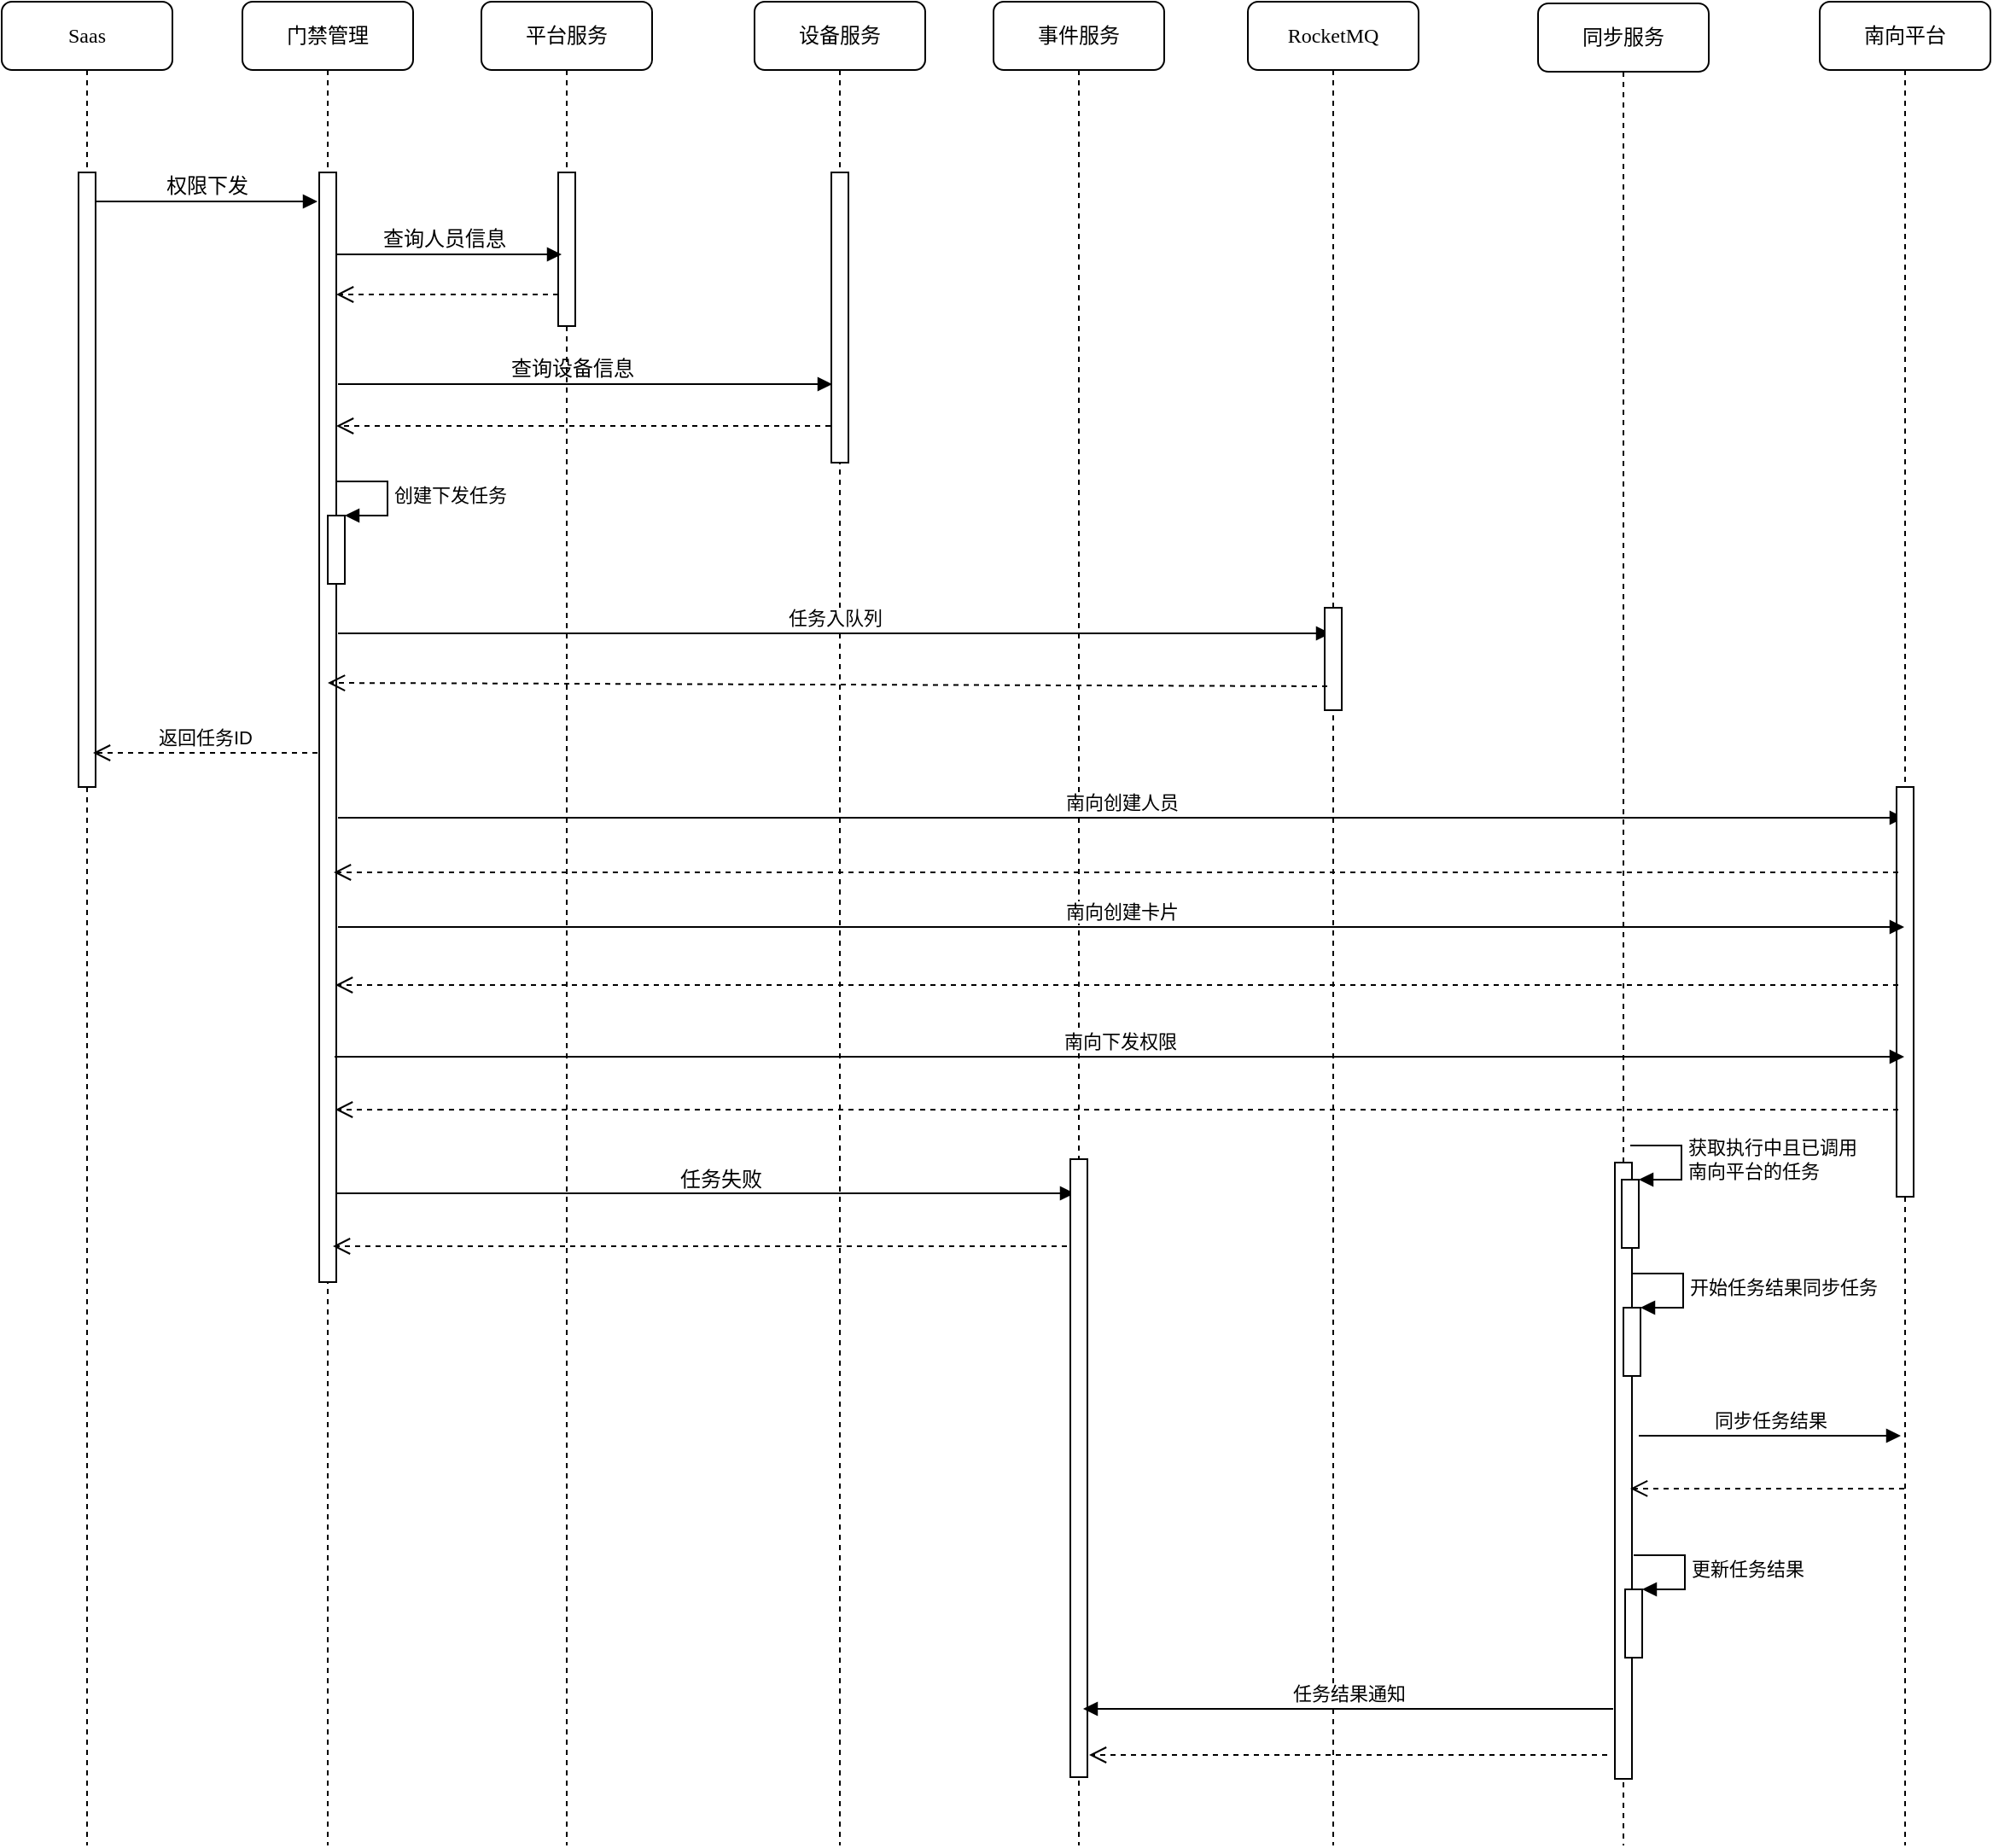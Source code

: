 <mxfile version="16.0.3" type="github">
  <diagram id="7yAP2BV0PcS9qhp_kdyY" name="第 1 页">
    <mxGraphModel dx="1299" dy="1026" grid="1" gridSize="10" guides="1" tooltips="1" connect="1" arrows="1" fold="1" page="1" pageScale="1" pageWidth="827" pageHeight="1169" math="0" shadow="0">
      <root>
        <mxCell id="0" />
        <mxCell id="1" parent="0" />
        <mxCell id="UmifBxD5uQFxeJC_JzHa-1" value="平台服务" style="shape=umlLifeline;perimeter=lifelinePerimeter;whiteSpace=wrap;html=1;container=1;collapsible=0;recursiveResize=0;outlineConnect=0;rounded=1;shadow=0;comic=0;labelBackgroundColor=none;strokeWidth=1;fontFamily=Verdana;fontSize=12;align=center;" vertex="1" parent="1">
          <mxGeometry x="721" y="360" width="100" height="1080" as="geometry" />
        </mxCell>
        <mxCell id="UmifBxD5uQFxeJC_JzHa-2" value="" style="html=1;points=[];perimeter=orthogonalPerimeter;rounded=0;shadow=0;comic=0;labelBackgroundColor=none;strokeWidth=1;fontFamily=Verdana;fontSize=12;align=center;" vertex="1" parent="UmifBxD5uQFxeJC_JzHa-1">
          <mxGeometry x="45" y="100" width="10" height="90" as="geometry" />
        </mxCell>
        <mxCell id="UmifBxD5uQFxeJC_JzHa-3" value="设备服务" style="shape=umlLifeline;perimeter=lifelinePerimeter;whiteSpace=wrap;html=1;container=1;collapsible=0;recursiveResize=0;outlineConnect=0;rounded=1;shadow=0;comic=0;labelBackgroundColor=none;strokeWidth=1;fontFamily=Verdana;fontSize=12;align=center;" vertex="1" parent="1">
          <mxGeometry x="881" y="360" width="100" height="1080" as="geometry" />
        </mxCell>
        <mxCell id="UmifBxD5uQFxeJC_JzHa-4" value="" style="html=1;points=[];perimeter=orthogonalPerimeter;rounded=0;shadow=0;comic=0;labelBackgroundColor=none;strokeWidth=1;fontFamily=Verdana;fontSize=12;align=center;" vertex="1" parent="UmifBxD5uQFxeJC_JzHa-3">
          <mxGeometry x="45" y="100" width="10" height="170" as="geometry" />
        </mxCell>
        <mxCell id="UmifBxD5uQFxeJC_JzHa-5" value="事件服务" style="shape=umlLifeline;perimeter=lifelinePerimeter;whiteSpace=wrap;html=1;container=1;collapsible=0;recursiveResize=0;outlineConnect=0;rounded=1;shadow=0;comic=0;labelBackgroundColor=none;strokeWidth=1;fontFamily=Verdana;fontSize=12;align=center;" vertex="1" parent="1">
          <mxGeometry x="1021" y="360" width="100" height="1080" as="geometry" />
        </mxCell>
        <mxCell id="UmifBxD5uQFxeJC_JzHa-6" value="门禁管理" style="shape=umlLifeline;perimeter=lifelinePerimeter;whiteSpace=wrap;html=1;container=1;collapsible=0;recursiveResize=0;outlineConnect=0;rounded=1;shadow=0;comic=0;labelBackgroundColor=none;strokeWidth=1;fontFamily=Verdana;fontSize=12;align=center;" vertex="1" parent="1">
          <mxGeometry x="581" y="360" width="100" height="1080" as="geometry" />
        </mxCell>
        <mxCell id="UmifBxD5uQFxeJC_JzHa-7" value="" style="html=1;points=[];perimeter=orthogonalPerimeter;rounded=0;shadow=0;comic=0;labelBackgroundColor=none;strokeWidth=1;fontFamily=Verdana;fontSize=12;align=center;" vertex="1" parent="UmifBxD5uQFxeJC_JzHa-6">
          <mxGeometry x="45" y="100" width="10" height="650" as="geometry" />
        </mxCell>
        <mxCell id="UmifBxD5uQFxeJC_JzHa-8" value="" style="html=1;points=[];perimeter=orthogonalPerimeter;" vertex="1" parent="UmifBxD5uQFxeJC_JzHa-6">
          <mxGeometry x="50" y="301" width="10" height="40" as="geometry" />
        </mxCell>
        <mxCell id="UmifBxD5uQFxeJC_JzHa-9" value="创建下发任务" style="edgeStyle=orthogonalEdgeStyle;html=1;align=left;spacingLeft=2;endArrow=block;rounded=0;entryX=1;entryY=0;" edge="1" parent="UmifBxD5uQFxeJC_JzHa-6" target="UmifBxD5uQFxeJC_JzHa-8">
          <mxGeometry relative="1" as="geometry">
            <mxPoint x="55" y="281" as="sourcePoint" />
            <Array as="points">
              <mxPoint x="85" y="281" />
            </Array>
          </mxGeometry>
        </mxCell>
        <mxCell id="UmifBxD5uQFxeJC_JzHa-10" value="任务入队列" style="html=1;verticalAlign=bottom;endArrow=block;rounded=0;" edge="1" parent="UmifBxD5uQFxeJC_JzHa-6">
          <mxGeometry width="80" relative="1" as="geometry">
            <mxPoint x="56" y="370" as="sourcePoint" />
            <mxPoint x="637.5" y="370" as="targetPoint" />
          </mxGeometry>
        </mxCell>
        <mxCell id="UmifBxD5uQFxeJC_JzHa-11" value="南向创建人员" style="html=1;verticalAlign=bottom;endArrow=block;rounded=0;" edge="1" parent="UmifBxD5uQFxeJC_JzHa-6" target="UmifBxD5uQFxeJC_JzHa-25">
          <mxGeometry width="80" relative="1" as="geometry">
            <mxPoint x="56" y="478" as="sourcePoint" />
            <mxPoint x="791.5" y="478" as="targetPoint" />
          </mxGeometry>
        </mxCell>
        <mxCell id="UmifBxD5uQFxeJC_JzHa-12" value="" style="html=1;verticalAlign=bottom;endArrow=block;rounded=0;" edge="1" parent="UmifBxD5uQFxeJC_JzHa-6">
          <mxGeometry width="80" relative="1" as="geometry">
            <mxPoint x="55" y="698" as="sourcePoint" />
            <mxPoint x="487.5" y="698" as="targetPoint" />
          </mxGeometry>
        </mxCell>
        <mxCell id="UmifBxD5uQFxeJC_JzHa-13" value="" style="html=1;points=[];perimeter=orthogonalPerimeter;rounded=0;shadow=0;comic=0;labelBackgroundColor=none;strokeWidth=1;fontFamily=Verdana;fontSize=12;align=center;" vertex="1" parent="1">
          <mxGeometry x="1066" y="1038" width="10" height="362" as="geometry" />
        </mxCell>
        <mxCell id="UmifBxD5uQFxeJC_JzHa-14" value="Saas" style="shape=umlLifeline;perimeter=lifelinePerimeter;whiteSpace=wrap;html=1;container=1;collapsible=0;recursiveResize=0;outlineConnect=0;rounded=1;shadow=0;comic=0;labelBackgroundColor=none;strokeWidth=1;fontFamily=Verdana;fontSize=12;align=center;" vertex="1" parent="1">
          <mxGeometry x="440" y="360" width="100" height="1080" as="geometry" />
        </mxCell>
        <mxCell id="UmifBxD5uQFxeJC_JzHa-15" value="" style="html=1;points=[];perimeter=orthogonalPerimeter;rounded=0;shadow=0;comic=0;labelBackgroundColor=none;strokeWidth=1;fontFamily=Verdana;fontSize=12;align=center;" vertex="1" parent="UmifBxD5uQFxeJC_JzHa-14">
          <mxGeometry x="45" y="100" width="10" height="360" as="geometry" />
        </mxCell>
        <mxCell id="UmifBxD5uQFxeJC_JzHa-16" value="权限下发" style="html=1;verticalAlign=bottom;endArrow=block;entryX=0;entryY=0;labelBackgroundColor=none;fontFamily=Verdana;fontSize=12;edgeStyle=elbowEdgeStyle;elbow=vertical;" edge="1" parent="UmifBxD5uQFxeJC_JzHa-14">
          <mxGeometry relative="1" as="geometry">
            <mxPoint x="55" y="117" as="sourcePoint" />
            <mxPoint x="185" y="117" as="targetPoint" />
          </mxGeometry>
        </mxCell>
        <mxCell id="UmifBxD5uQFxeJC_JzHa-17" value="查询人员信息" style="html=1;verticalAlign=bottom;endArrow=block;labelBackgroundColor=none;fontFamily=Verdana;fontSize=12;edgeStyle=elbowEdgeStyle;elbow=vertical;" edge="1" parent="1">
          <mxGeometry x="-0.055" relative="1" as="geometry">
            <mxPoint x="636" y="508" as="sourcePoint" />
            <mxPoint x="768" y="508" as="targetPoint" />
            <Array as="points">
              <mxPoint x="671" y="508" />
            </Array>
            <mxPoint as="offset" />
          </mxGeometry>
        </mxCell>
        <mxCell id="UmifBxD5uQFxeJC_JzHa-18" value="RocketMQ" style="shape=umlLifeline;perimeter=lifelinePerimeter;whiteSpace=wrap;html=1;container=1;collapsible=0;recursiveResize=0;outlineConnect=0;rounded=1;shadow=0;comic=0;labelBackgroundColor=none;strokeWidth=1;fontFamily=Verdana;fontSize=12;align=center;" vertex="1" parent="1">
          <mxGeometry x="1170" y="360" width="100" height="1080" as="geometry" />
        </mxCell>
        <mxCell id="UmifBxD5uQFxeJC_JzHa-19" value="" style="html=1;points=[];perimeter=orthogonalPerimeter;rounded=0;shadow=0;comic=0;labelBackgroundColor=none;strokeWidth=1;fontFamily=Verdana;fontSize=12;align=center;" vertex="1" parent="1">
          <mxGeometry x="1215" y="715" width="10" height="60" as="geometry" />
        </mxCell>
        <mxCell id="UmifBxD5uQFxeJC_JzHa-20" value="" style="html=1;verticalAlign=bottom;endArrow=open;dashed=1;endSize=8;labelBackgroundColor=none;fontFamily=Verdana;fontSize=12;edgeStyle=elbowEdgeStyle;elbow=vertical;" edge="1" parent="1">
          <mxGeometry relative="1" as="geometry">
            <mxPoint x="636" y="531.5" as="targetPoint" />
            <Array as="points">
              <mxPoint x="711" y="531.5" />
              <mxPoint x="741" y="531.5" />
            </Array>
            <mxPoint x="766" y="531.5" as="sourcePoint" />
          </mxGeometry>
        </mxCell>
        <mxCell id="UmifBxD5uQFxeJC_JzHa-21" value="查询设备信息" style="html=1;verticalAlign=bottom;endArrow=block;labelBackgroundColor=none;fontFamily=Verdana;fontSize=12;edgeStyle=elbowEdgeStyle;elbow=vertical;" edge="1" parent="1">
          <mxGeometry x="-0.055" relative="1" as="geometry">
            <mxPoint x="637" y="584" as="sourcePoint" />
            <mxPoint x="926.5" y="584" as="targetPoint" />
            <Array as="points">
              <mxPoint x="677" y="584" />
            </Array>
            <mxPoint as="offset" />
          </mxGeometry>
        </mxCell>
        <mxCell id="UmifBxD5uQFxeJC_JzHa-22" value="" style="html=1;verticalAlign=bottom;endArrow=open;dashed=1;endSize=8;labelBackgroundColor=none;fontFamily=Verdana;fontSize=12;edgeStyle=elbowEdgeStyle;elbow=vertical;" edge="1" parent="1">
          <mxGeometry relative="1" as="geometry">
            <mxPoint x="636" y="609" as="targetPoint" />
            <Array as="points">
              <mxPoint x="716" y="608.5" />
              <mxPoint x="746" y="608.5" />
            </Array>
            <mxPoint x="925.5" y="608.5" as="sourcePoint" />
          </mxGeometry>
        </mxCell>
        <mxCell id="UmifBxD5uQFxeJC_JzHa-23" value="" style="html=1;verticalAlign=bottom;endArrow=open;dashed=1;endSize=8;rounded=0;" edge="1" parent="1">
          <mxGeometry relative="1" as="geometry">
            <mxPoint x="1216.5" y="761" as="sourcePoint" />
            <mxPoint x="631" y="759" as="targetPoint" />
          </mxGeometry>
        </mxCell>
        <mxCell id="UmifBxD5uQFxeJC_JzHa-24" value="返回任务ID" style="html=1;verticalAlign=bottom;endArrow=open;dashed=1;endSize=8;rounded=0;" edge="1" parent="1">
          <mxGeometry relative="1" as="geometry">
            <mxPoint x="625" y="800" as="sourcePoint" />
            <mxPoint x="493.5" y="800" as="targetPoint" />
          </mxGeometry>
        </mxCell>
        <mxCell id="UmifBxD5uQFxeJC_JzHa-25" value="南向平台" style="shape=umlLifeline;perimeter=lifelinePerimeter;whiteSpace=wrap;html=1;container=1;collapsible=0;recursiveResize=0;outlineConnect=0;rounded=1;shadow=0;comic=0;labelBackgroundColor=none;strokeWidth=1;fontFamily=Verdana;fontSize=12;align=center;" vertex="1" parent="1">
          <mxGeometry x="1505" y="360" width="100" height="1080" as="geometry" />
        </mxCell>
        <mxCell id="UmifBxD5uQFxeJC_JzHa-26" value="更新推送状态" style="edgeStyle=orthogonalEdgeStyle;html=1;align=left;spacingLeft=2;endArrow=block;rounded=0;entryX=1;entryY=0;" edge="1" parent="UmifBxD5uQFxeJC_JzHa-25">
          <mxGeometry relative="1" as="geometry">
            <mxPoint x="56" y="723" as="sourcePoint" />
            <Array as="points">
              <mxPoint x="86" y="723" />
            </Array>
          </mxGeometry>
        </mxCell>
        <mxCell id="UmifBxD5uQFxeJC_JzHa-27" value="" style="html=1;points=[];perimeter=orthogonalPerimeter;rounded=0;shadow=0;comic=0;labelBackgroundColor=none;strokeWidth=1;fontFamily=Verdana;fontSize=12;align=center;" vertex="1" parent="UmifBxD5uQFxeJC_JzHa-25">
          <mxGeometry x="45" y="460" width="10" height="240" as="geometry" />
        </mxCell>
        <mxCell id="UmifBxD5uQFxeJC_JzHa-28" value="" style="html=1;verticalAlign=bottom;endArrow=open;dashed=1;endSize=8;rounded=0;" edge="1" parent="1">
          <mxGeometry relative="1" as="geometry">
            <mxPoint x="1551" y="870" as="sourcePoint" />
            <mxPoint x="634.5" y="870" as="targetPoint" />
          </mxGeometry>
        </mxCell>
        <mxCell id="UmifBxD5uQFxeJC_JzHa-29" value="南向创建卡片" style="html=1;verticalAlign=bottom;endArrow=block;rounded=0;" edge="1" parent="1" target="UmifBxD5uQFxeJC_JzHa-25">
          <mxGeometry width="80" relative="1" as="geometry">
            <mxPoint x="637" y="902" as="sourcePoint" />
            <mxPoint x="1372.5" y="902" as="targetPoint" />
          </mxGeometry>
        </mxCell>
        <mxCell id="UmifBxD5uQFxeJC_JzHa-30" value="" style="html=1;verticalAlign=bottom;endArrow=open;dashed=1;endSize=8;rounded=0;" edge="1" parent="1">
          <mxGeometry relative="1" as="geometry">
            <mxPoint x="1551" y="936" as="sourcePoint" />
            <mxPoint x="635.5" y="936" as="targetPoint" />
          </mxGeometry>
        </mxCell>
        <mxCell id="UmifBxD5uQFxeJC_JzHa-31" value="南向下发权限" style="html=1;verticalAlign=bottom;endArrow=block;rounded=0;" edge="1" parent="1" target="UmifBxD5uQFxeJC_JzHa-25">
          <mxGeometry width="80" relative="1" as="geometry">
            <mxPoint x="635" y="978" as="sourcePoint" />
            <mxPoint x="1370.5" y="978" as="targetPoint" />
          </mxGeometry>
        </mxCell>
        <mxCell id="UmifBxD5uQFxeJC_JzHa-32" value="" style="html=1;verticalAlign=bottom;endArrow=open;dashed=1;endSize=8;rounded=0;" edge="1" parent="1">
          <mxGeometry relative="1" as="geometry">
            <mxPoint x="1551" y="1009" as="sourcePoint" />
            <mxPoint x="635.5" y="1009" as="targetPoint" />
          </mxGeometry>
        </mxCell>
        <mxCell id="UmifBxD5uQFxeJC_JzHa-33" value="任务失败" style="text;html=1;align=center;verticalAlign=middle;resizable=0;points=[];autosize=1;strokeColor=none;fillColor=none;" vertex="1" parent="1">
          <mxGeometry x="831" y="1040" width="60" height="20" as="geometry" />
        </mxCell>
        <mxCell id="UmifBxD5uQFxeJC_JzHa-34" value="" style="html=1;verticalAlign=bottom;endArrow=open;dashed=1;endSize=8;rounded=0;" edge="1" parent="1">
          <mxGeometry relative="1" as="geometry">
            <mxPoint x="1064" y="1089" as="sourcePoint" />
            <mxPoint x="634" y="1089" as="targetPoint" />
          </mxGeometry>
        </mxCell>
        <mxCell id="UmifBxD5uQFxeJC_JzHa-35" value="同步服务" style="shape=umlLifeline;perimeter=lifelinePerimeter;whiteSpace=wrap;html=1;container=1;collapsible=0;recursiveResize=0;outlineConnect=0;rounded=1;shadow=0;comic=0;labelBackgroundColor=none;strokeWidth=1;fontFamily=Verdana;fontSize=12;align=center;" vertex="1" parent="1">
          <mxGeometry x="1340" y="361" width="100" height="1079" as="geometry" />
        </mxCell>
        <mxCell id="UmifBxD5uQFxeJC_JzHa-36" value="更新推送状态" style="edgeStyle=orthogonalEdgeStyle;html=1;align=left;spacingLeft=2;endArrow=block;rounded=0;entryX=1;entryY=0;" edge="1" parent="UmifBxD5uQFxeJC_JzHa-35">
          <mxGeometry relative="1" as="geometry">
            <mxPoint x="56" y="723" as="sourcePoint" />
            <Array as="points">
              <mxPoint x="86" y="723" />
            </Array>
          </mxGeometry>
        </mxCell>
        <mxCell id="UmifBxD5uQFxeJC_JzHa-37" value="" style="html=1;points=[];perimeter=orthogonalPerimeter;rounded=0;shadow=0;comic=0;labelBackgroundColor=none;strokeWidth=1;fontFamily=Verdana;fontSize=12;align=center;" vertex="1" parent="UmifBxD5uQFxeJC_JzHa-35">
          <mxGeometry x="45" y="679" width="10" height="361" as="geometry" />
        </mxCell>
        <mxCell id="UmifBxD5uQFxeJC_JzHa-38" value="" style="html=1;points=[];perimeter=orthogonalPerimeter;" vertex="1" parent="UmifBxD5uQFxeJC_JzHa-35">
          <mxGeometry x="49" y="689" width="10" height="40" as="geometry" />
        </mxCell>
        <mxCell id="UmifBxD5uQFxeJC_JzHa-39" value="获取执行中且已调用&lt;br&gt;南向平台的任务" style="edgeStyle=orthogonalEdgeStyle;html=1;align=left;spacingLeft=2;endArrow=block;rounded=0;entryX=1;entryY=0;" edge="1" parent="UmifBxD5uQFxeJC_JzHa-35" target="UmifBxD5uQFxeJC_JzHa-38">
          <mxGeometry relative="1" as="geometry">
            <mxPoint x="54" y="669" as="sourcePoint" />
            <Array as="points">
              <mxPoint x="84" y="669" />
            </Array>
          </mxGeometry>
        </mxCell>
        <mxCell id="UmifBxD5uQFxeJC_JzHa-40" value="" style="html=1;points=[];perimeter=orthogonalPerimeter;" vertex="1" parent="UmifBxD5uQFxeJC_JzHa-35">
          <mxGeometry x="50" y="764" width="10" height="40" as="geometry" />
        </mxCell>
        <mxCell id="UmifBxD5uQFxeJC_JzHa-41" value="开始任务结果同步任务" style="edgeStyle=orthogonalEdgeStyle;html=1;align=left;spacingLeft=2;endArrow=block;rounded=0;entryX=1;entryY=0;" edge="1" parent="UmifBxD5uQFxeJC_JzHa-35" target="UmifBxD5uQFxeJC_JzHa-40">
          <mxGeometry relative="1" as="geometry">
            <mxPoint x="55" y="744" as="sourcePoint" />
            <Array as="points">
              <mxPoint x="85" y="744" />
            </Array>
          </mxGeometry>
        </mxCell>
        <mxCell id="UmifBxD5uQFxeJC_JzHa-42" value="同步任务结果" style="html=1;verticalAlign=bottom;endArrow=block;rounded=0;" edge="1" parent="UmifBxD5uQFxeJC_JzHa-35">
          <mxGeometry width="80" relative="1" as="geometry">
            <mxPoint x="59" y="839" as="sourcePoint" />
            <mxPoint x="212.5" y="839" as="targetPoint" />
          </mxGeometry>
        </mxCell>
        <mxCell id="UmifBxD5uQFxeJC_JzHa-43" value="" style="html=1;points=[];perimeter=orthogonalPerimeter;" vertex="1" parent="UmifBxD5uQFxeJC_JzHa-35">
          <mxGeometry x="51" y="929" width="10" height="40" as="geometry" />
        </mxCell>
        <mxCell id="UmifBxD5uQFxeJC_JzHa-44" value="更新任务结果" style="edgeStyle=orthogonalEdgeStyle;html=1;align=left;spacingLeft=2;endArrow=block;rounded=0;entryX=1;entryY=0;" edge="1" parent="UmifBxD5uQFxeJC_JzHa-35" target="UmifBxD5uQFxeJC_JzHa-43">
          <mxGeometry relative="1" as="geometry">
            <mxPoint x="56" y="909" as="sourcePoint" />
            <Array as="points">
              <mxPoint x="86" y="909" />
            </Array>
          </mxGeometry>
        </mxCell>
        <mxCell id="UmifBxD5uQFxeJC_JzHa-45" value="" style="html=1;verticalAlign=bottom;endArrow=open;dashed=1;endSize=8;rounded=0;entryX=0.9;entryY=0.529;entryDx=0;entryDy=0;entryPerimeter=0;" edge="1" parent="1" source="UmifBxD5uQFxeJC_JzHa-25" target="UmifBxD5uQFxeJC_JzHa-37">
          <mxGeometry relative="1" as="geometry">
            <mxPoint x="1511" y="1230" as="sourcePoint" />
            <mxPoint x="1431" y="1230" as="targetPoint" />
          </mxGeometry>
        </mxCell>
        <mxCell id="UmifBxD5uQFxeJC_JzHa-46" value="" style="html=1;verticalAlign=bottom;endArrow=open;dashed=1;endSize=8;rounded=0;" edge="1" parent="1">
          <mxGeometry relative="1" as="geometry">
            <mxPoint x="1380.5" y="1387" as="sourcePoint" />
            <mxPoint x="1077" y="1387" as="targetPoint" />
          </mxGeometry>
        </mxCell>
        <mxCell id="UmifBxD5uQFxeJC_JzHa-47" value="任务结果通知" style="html=1;verticalAlign=bottom;endArrow=block;rounded=0;" edge="1" parent="1">
          <mxGeometry width="80" relative="1" as="geometry">
            <mxPoint x="1384" y="1360" as="sourcePoint" />
            <mxPoint x="1073.5" y="1360" as="targetPoint" />
          </mxGeometry>
        </mxCell>
      </root>
    </mxGraphModel>
  </diagram>
</mxfile>
